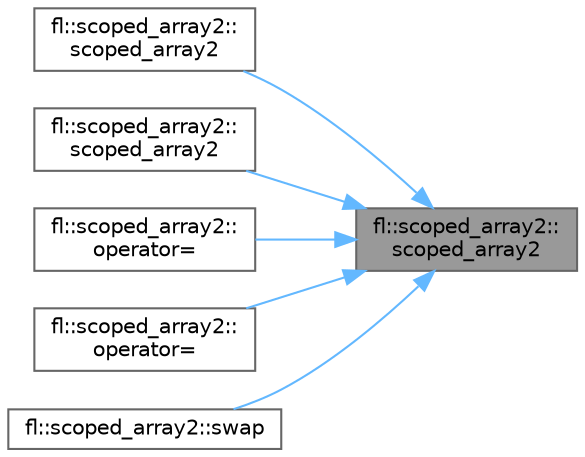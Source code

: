 digraph "fl::scoped_array2::scoped_array2"
{
 // INTERACTIVE_SVG=YES
 // LATEX_PDF_SIZE
  bgcolor="transparent";
  edge [fontname=Helvetica,fontsize=10,labelfontname=Helvetica,labelfontsize=10];
  node [fontname=Helvetica,fontsize=10,shape=box,height=0.2,width=0.4];
  rankdir="RL";
  Node1 [id="Node000001",label="fl::scoped_array2::\lscoped_array2",height=0.2,width=0.4,color="gray40", fillcolor="grey60", style="filled", fontcolor="black",tooltip=" "];
  Node1 -> Node2 [id="edge1_Node000001_Node000002",dir="back",color="steelblue1",style="solid",tooltip=" "];
  Node2 [id="Node000002",label="fl::scoped_array2::\lscoped_array2",height=0.2,width=0.4,color="grey40", fillcolor="white", style="filled",URL="$d1/d56/classfl_1_1scoped__array2_a5487117e012ed9079b7796482761a3b6.html#a5487117e012ed9079b7796482761a3b6",tooltip=" "];
  Node1 -> Node3 [id="edge2_Node000001_Node000003",dir="back",color="steelblue1",style="solid",tooltip=" "];
  Node3 [id="Node000003",label="fl::scoped_array2::\lscoped_array2",height=0.2,width=0.4,color="grey40", fillcolor="white", style="filled",URL="$d1/d56/classfl_1_1scoped__array2_aba447cedd921a550d5d3d424390b4c24.html#aba447cedd921a550d5d3d424390b4c24",tooltip=" "];
  Node1 -> Node4 [id="edge3_Node000001_Node000004",dir="back",color="steelblue1",style="solid",tooltip=" "];
  Node4 [id="Node000004",label="fl::scoped_array2::\loperator=",height=0.2,width=0.4,color="grey40", fillcolor="white", style="filled",URL="$d1/d56/classfl_1_1scoped__array2_a9043e2c7f02b0759bc1df4fae91197b4.html#a9043e2c7f02b0759bc1df4fae91197b4",tooltip=" "];
  Node1 -> Node5 [id="edge4_Node000001_Node000005",dir="back",color="steelblue1",style="solid",tooltip=" "];
  Node5 [id="Node000005",label="fl::scoped_array2::\loperator=",height=0.2,width=0.4,color="grey40", fillcolor="white", style="filled",URL="$d1/d56/classfl_1_1scoped__array2_af9e8a64d1c32236b1c54a8163f314a95.html#af9e8a64d1c32236b1c54a8163f314a95",tooltip=" "];
  Node1 -> Node6 [id="edge5_Node000001_Node000006",dir="back",color="steelblue1",style="solid",tooltip=" "];
  Node6 [id="Node000006",label="fl::scoped_array2::swap",height=0.2,width=0.4,color="grey40", fillcolor="white", style="filled",URL="$d1/d56/classfl_1_1scoped__array2_a963e212781d69c0cac80983edd9cd6fb.html#a963e212781d69c0cac80983edd9cd6fb",tooltip=" "];
}
